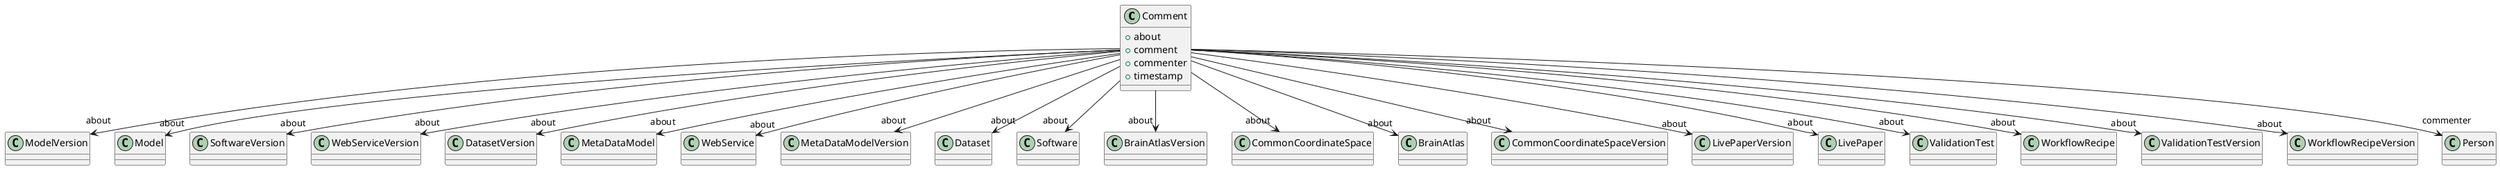 @startuml
class Comment {
+about
+comment
+commenter
+timestamp

}
Comment -d-> "about" ModelVersion
Comment -d-> "about" Model
Comment -d-> "about" SoftwareVersion
Comment -d-> "about" WebServiceVersion
Comment -d-> "about" DatasetVersion
Comment -d-> "about" MetaDataModel
Comment -d-> "about" WebService
Comment -d-> "about" MetaDataModelVersion
Comment -d-> "about" Dataset
Comment -d-> "about" Software
Comment -d-> "about" BrainAtlasVersion
Comment -d-> "about" CommonCoordinateSpace
Comment -d-> "about" BrainAtlas
Comment -d-> "about" CommonCoordinateSpaceVersion
Comment -d-> "about" LivePaperVersion
Comment -d-> "about" LivePaper
Comment -d-> "about" ValidationTest
Comment -d-> "about" WorkflowRecipe
Comment -d-> "about" ValidationTestVersion
Comment -d-> "about" WorkflowRecipeVersion
Comment -d-> "commenter" Person

@enduml